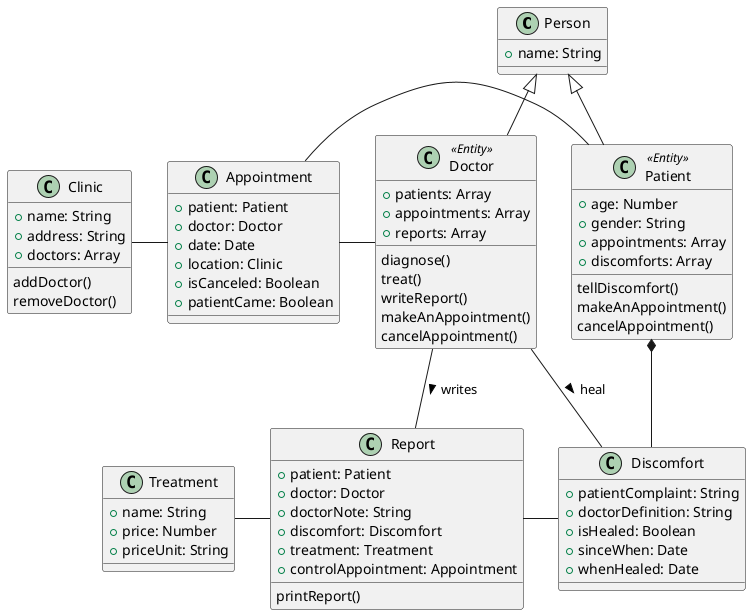 @startuml "Class Diagram"

class Person {
  + name: String
}

class Doctor <<Entity>> {
  + patients: Array
  + appointments: Array
  + reports: Array
  diagnose()
  treat()
  writeReport()
  makeAnAppointment()
  cancelAppointment()
}

class Patient <<Entity>> {
  + age: Number
  + gender: String
  + appointments: Array
  + discomforts: Array
  tellDiscomfort()
  makeAnAppointment()
  cancelAppointment()
}

class Report {
  + patient: Patient
  + doctor: Doctor
  + doctorNote: String
  + discomfort: Discomfort
  + treatment: Treatment
  + controlAppointment: Appointment
  printReport()
}

class Appointment {
  + patient: Patient
  + doctor: Doctor
  + date: Date
  + location: Clinic
  + isCanceled: Boolean
  + patientCame: Boolean
}

class Clinic {
  + name: String
  + address: String
  + doctors: Array
  addDoctor()
  removeDoctor()
}

class Discomfort {
  + patientComplaint: String
  + doctorDefinition: String
  + isHealed: Boolean
  + sinceWhen: Date
  + whenHealed: Date
}

class Treatment {
  + name: String
  + price: Number
  + priceUnit: String
}

Patient -up-|> Person
Doctor -up-|> Person
Report - Discomfort
Appointment -left Clinic
Appointment - Patient
Appointment - Doctor
Doctor -- Report : writes >
Patient *- Discomfort
Treatment - Report
' Doctor -- Treatment : does >
Doctor -- Discomfort : heal >

@enduml